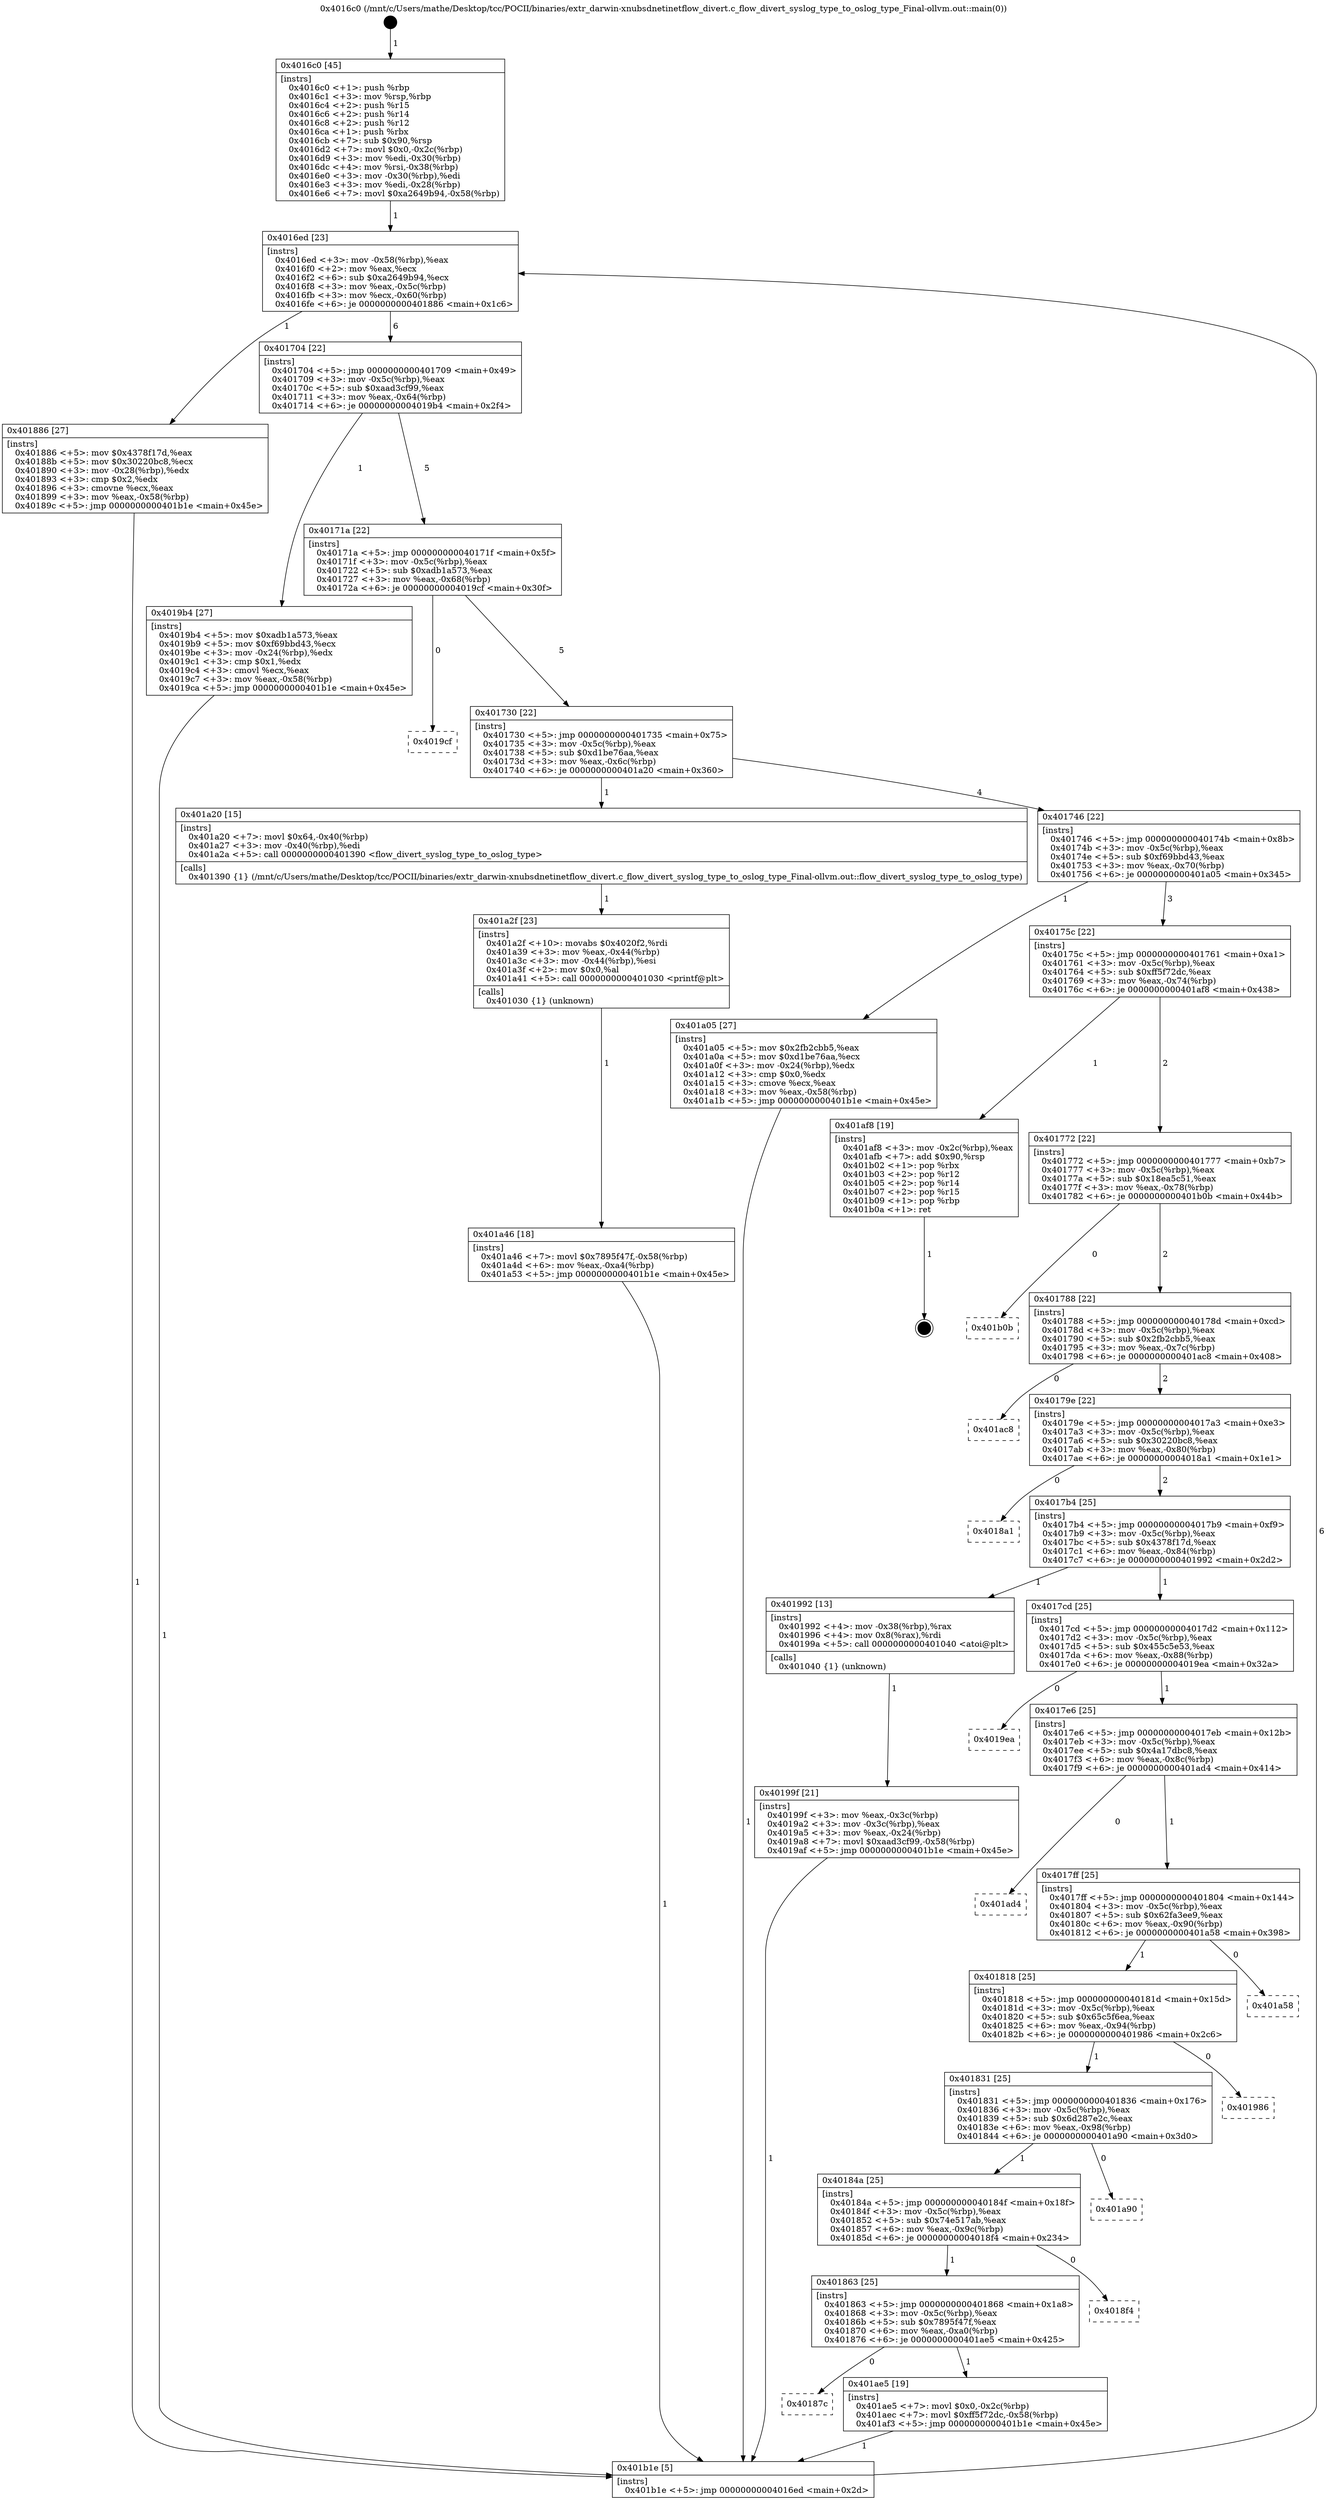 digraph "0x4016c0" {
  label = "0x4016c0 (/mnt/c/Users/mathe/Desktop/tcc/POCII/binaries/extr_darwin-xnubsdnetinetflow_divert.c_flow_divert_syslog_type_to_oslog_type_Final-ollvm.out::main(0))"
  labelloc = "t"
  node[shape=record]

  Entry [label="",width=0.3,height=0.3,shape=circle,fillcolor=black,style=filled]
  "0x4016ed" [label="{
     0x4016ed [23]\l
     | [instrs]\l
     &nbsp;&nbsp;0x4016ed \<+3\>: mov -0x58(%rbp),%eax\l
     &nbsp;&nbsp;0x4016f0 \<+2\>: mov %eax,%ecx\l
     &nbsp;&nbsp;0x4016f2 \<+6\>: sub $0xa2649b94,%ecx\l
     &nbsp;&nbsp;0x4016f8 \<+3\>: mov %eax,-0x5c(%rbp)\l
     &nbsp;&nbsp;0x4016fb \<+3\>: mov %ecx,-0x60(%rbp)\l
     &nbsp;&nbsp;0x4016fe \<+6\>: je 0000000000401886 \<main+0x1c6\>\l
  }"]
  "0x401886" [label="{
     0x401886 [27]\l
     | [instrs]\l
     &nbsp;&nbsp;0x401886 \<+5\>: mov $0x4378f17d,%eax\l
     &nbsp;&nbsp;0x40188b \<+5\>: mov $0x30220bc8,%ecx\l
     &nbsp;&nbsp;0x401890 \<+3\>: mov -0x28(%rbp),%edx\l
     &nbsp;&nbsp;0x401893 \<+3\>: cmp $0x2,%edx\l
     &nbsp;&nbsp;0x401896 \<+3\>: cmovne %ecx,%eax\l
     &nbsp;&nbsp;0x401899 \<+3\>: mov %eax,-0x58(%rbp)\l
     &nbsp;&nbsp;0x40189c \<+5\>: jmp 0000000000401b1e \<main+0x45e\>\l
  }"]
  "0x401704" [label="{
     0x401704 [22]\l
     | [instrs]\l
     &nbsp;&nbsp;0x401704 \<+5\>: jmp 0000000000401709 \<main+0x49\>\l
     &nbsp;&nbsp;0x401709 \<+3\>: mov -0x5c(%rbp),%eax\l
     &nbsp;&nbsp;0x40170c \<+5\>: sub $0xaad3cf99,%eax\l
     &nbsp;&nbsp;0x401711 \<+3\>: mov %eax,-0x64(%rbp)\l
     &nbsp;&nbsp;0x401714 \<+6\>: je 00000000004019b4 \<main+0x2f4\>\l
  }"]
  "0x401b1e" [label="{
     0x401b1e [5]\l
     | [instrs]\l
     &nbsp;&nbsp;0x401b1e \<+5\>: jmp 00000000004016ed \<main+0x2d\>\l
  }"]
  "0x4016c0" [label="{
     0x4016c0 [45]\l
     | [instrs]\l
     &nbsp;&nbsp;0x4016c0 \<+1\>: push %rbp\l
     &nbsp;&nbsp;0x4016c1 \<+3\>: mov %rsp,%rbp\l
     &nbsp;&nbsp;0x4016c4 \<+2\>: push %r15\l
     &nbsp;&nbsp;0x4016c6 \<+2\>: push %r14\l
     &nbsp;&nbsp;0x4016c8 \<+2\>: push %r12\l
     &nbsp;&nbsp;0x4016ca \<+1\>: push %rbx\l
     &nbsp;&nbsp;0x4016cb \<+7\>: sub $0x90,%rsp\l
     &nbsp;&nbsp;0x4016d2 \<+7\>: movl $0x0,-0x2c(%rbp)\l
     &nbsp;&nbsp;0x4016d9 \<+3\>: mov %edi,-0x30(%rbp)\l
     &nbsp;&nbsp;0x4016dc \<+4\>: mov %rsi,-0x38(%rbp)\l
     &nbsp;&nbsp;0x4016e0 \<+3\>: mov -0x30(%rbp),%edi\l
     &nbsp;&nbsp;0x4016e3 \<+3\>: mov %edi,-0x28(%rbp)\l
     &nbsp;&nbsp;0x4016e6 \<+7\>: movl $0xa2649b94,-0x58(%rbp)\l
  }"]
  Exit [label="",width=0.3,height=0.3,shape=circle,fillcolor=black,style=filled,peripheries=2]
  "0x4019b4" [label="{
     0x4019b4 [27]\l
     | [instrs]\l
     &nbsp;&nbsp;0x4019b4 \<+5\>: mov $0xadb1a573,%eax\l
     &nbsp;&nbsp;0x4019b9 \<+5\>: mov $0xf69bbd43,%ecx\l
     &nbsp;&nbsp;0x4019be \<+3\>: mov -0x24(%rbp),%edx\l
     &nbsp;&nbsp;0x4019c1 \<+3\>: cmp $0x1,%edx\l
     &nbsp;&nbsp;0x4019c4 \<+3\>: cmovl %ecx,%eax\l
     &nbsp;&nbsp;0x4019c7 \<+3\>: mov %eax,-0x58(%rbp)\l
     &nbsp;&nbsp;0x4019ca \<+5\>: jmp 0000000000401b1e \<main+0x45e\>\l
  }"]
  "0x40171a" [label="{
     0x40171a [22]\l
     | [instrs]\l
     &nbsp;&nbsp;0x40171a \<+5\>: jmp 000000000040171f \<main+0x5f\>\l
     &nbsp;&nbsp;0x40171f \<+3\>: mov -0x5c(%rbp),%eax\l
     &nbsp;&nbsp;0x401722 \<+5\>: sub $0xadb1a573,%eax\l
     &nbsp;&nbsp;0x401727 \<+3\>: mov %eax,-0x68(%rbp)\l
     &nbsp;&nbsp;0x40172a \<+6\>: je 00000000004019cf \<main+0x30f\>\l
  }"]
  "0x40187c" [label="{
     0x40187c\l
  }", style=dashed]
  "0x4019cf" [label="{
     0x4019cf\l
  }", style=dashed]
  "0x401730" [label="{
     0x401730 [22]\l
     | [instrs]\l
     &nbsp;&nbsp;0x401730 \<+5\>: jmp 0000000000401735 \<main+0x75\>\l
     &nbsp;&nbsp;0x401735 \<+3\>: mov -0x5c(%rbp),%eax\l
     &nbsp;&nbsp;0x401738 \<+5\>: sub $0xd1be76aa,%eax\l
     &nbsp;&nbsp;0x40173d \<+3\>: mov %eax,-0x6c(%rbp)\l
     &nbsp;&nbsp;0x401740 \<+6\>: je 0000000000401a20 \<main+0x360\>\l
  }"]
  "0x401ae5" [label="{
     0x401ae5 [19]\l
     | [instrs]\l
     &nbsp;&nbsp;0x401ae5 \<+7\>: movl $0x0,-0x2c(%rbp)\l
     &nbsp;&nbsp;0x401aec \<+7\>: movl $0xff5f72dc,-0x58(%rbp)\l
     &nbsp;&nbsp;0x401af3 \<+5\>: jmp 0000000000401b1e \<main+0x45e\>\l
  }"]
  "0x401a20" [label="{
     0x401a20 [15]\l
     | [instrs]\l
     &nbsp;&nbsp;0x401a20 \<+7\>: movl $0x64,-0x40(%rbp)\l
     &nbsp;&nbsp;0x401a27 \<+3\>: mov -0x40(%rbp),%edi\l
     &nbsp;&nbsp;0x401a2a \<+5\>: call 0000000000401390 \<flow_divert_syslog_type_to_oslog_type\>\l
     | [calls]\l
     &nbsp;&nbsp;0x401390 \{1\} (/mnt/c/Users/mathe/Desktop/tcc/POCII/binaries/extr_darwin-xnubsdnetinetflow_divert.c_flow_divert_syslog_type_to_oslog_type_Final-ollvm.out::flow_divert_syslog_type_to_oslog_type)\l
  }"]
  "0x401746" [label="{
     0x401746 [22]\l
     | [instrs]\l
     &nbsp;&nbsp;0x401746 \<+5\>: jmp 000000000040174b \<main+0x8b\>\l
     &nbsp;&nbsp;0x40174b \<+3\>: mov -0x5c(%rbp),%eax\l
     &nbsp;&nbsp;0x40174e \<+5\>: sub $0xf69bbd43,%eax\l
     &nbsp;&nbsp;0x401753 \<+3\>: mov %eax,-0x70(%rbp)\l
     &nbsp;&nbsp;0x401756 \<+6\>: je 0000000000401a05 \<main+0x345\>\l
  }"]
  "0x401863" [label="{
     0x401863 [25]\l
     | [instrs]\l
     &nbsp;&nbsp;0x401863 \<+5\>: jmp 0000000000401868 \<main+0x1a8\>\l
     &nbsp;&nbsp;0x401868 \<+3\>: mov -0x5c(%rbp),%eax\l
     &nbsp;&nbsp;0x40186b \<+5\>: sub $0x7895f47f,%eax\l
     &nbsp;&nbsp;0x401870 \<+6\>: mov %eax,-0xa0(%rbp)\l
     &nbsp;&nbsp;0x401876 \<+6\>: je 0000000000401ae5 \<main+0x425\>\l
  }"]
  "0x401a05" [label="{
     0x401a05 [27]\l
     | [instrs]\l
     &nbsp;&nbsp;0x401a05 \<+5\>: mov $0x2fb2cbb5,%eax\l
     &nbsp;&nbsp;0x401a0a \<+5\>: mov $0xd1be76aa,%ecx\l
     &nbsp;&nbsp;0x401a0f \<+3\>: mov -0x24(%rbp),%edx\l
     &nbsp;&nbsp;0x401a12 \<+3\>: cmp $0x0,%edx\l
     &nbsp;&nbsp;0x401a15 \<+3\>: cmove %ecx,%eax\l
     &nbsp;&nbsp;0x401a18 \<+3\>: mov %eax,-0x58(%rbp)\l
     &nbsp;&nbsp;0x401a1b \<+5\>: jmp 0000000000401b1e \<main+0x45e\>\l
  }"]
  "0x40175c" [label="{
     0x40175c [22]\l
     | [instrs]\l
     &nbsp;&nbsp;0x40175c \<+5\>: jmp 0000000000401761 \<main+0xa1\>\l
     &nbsp;&nbsp;0x401761 \<+3\>: mov -0x5c(%rbp),%eax\l
     &nbsp;&nbsp;0x401764 \<+5\>: sub $0xff5f72dc,%eax\l
     &nbsp;&nbsp;0x401769 \<+3\>: mov %eax,-0x74(%rbp)\l
     &nbsp;&nbsp;0x40176c \<+6\>: je 0000000000401af8 \<main+0x438\>\l
  }"]
  "0x4018f4" [label="{
     0x4018f4\l
  }", style=dashed]
  "0x401af8" [label="{
     0x401af8 [19]\l
     | [instrs]\l
     &nbsp;&nbsp;0x401af8 \<+3\>: mov -0x2c(%rbp),%eax\l
     &nbsp;&nbsp;0x401afb \<+7\>: add $0x90,%rsp\l
     &nbsp;&nbsp;0x401b02 \<+1\>: pop %rbx\l
     &nbsp;&nbsp;0x401b03 \<+2\>: pop %r12\l
     &nbsp;&nbsp;0x401b05 \<+2\>: pop %r14\l
     &nbsp;&nbsp;0x401b07 \<+2\>: pop %r15\l
     &nbsp;&nbsp;0x401b09 \<+1\>: pop %rbp\l
     &nbsp;&nbsp;0x401b0a \<+1\>: ret\l
  }"]
  "0x401772" [label="{
     0x401772 [22]\l
     | [instrs]\l
     &nbsp;&nbsp;0x401772 \<+5\>: jmp 0000000000401777 \<main+0xb7\>\l
     &nbsp;&nbsp;0x401777 \<+3\>: mov -0x5c(%rbp),%eax\l
     &nbsp;&nbsp;0x40177a \<+5\>: sub $0x18ea5c51,%eax\l
     &nbsp;&nbsp;0x40177f \<+3\>: mov %eax,-0x78(%rbp)\l
     &nbsp;&nbsp;0x401782 \<+6\>: je 0000000000401b0b \<main+0x44b\>\l
  }"]
  "0x40184a" [label="{
     0x40184a [25]\l
     | [instrs]\l
     &nbsp;&nbsp;0x40184a \<+5\>: jmp 000000000040184f \<main+0x18f\>\l
     &nbsp;&nbsp;0x40184f \<+3\>: mov -0x5c(%rbp),%eax\l
     &nbsp;&nbsp;0x401852 \<+5\>: sub $0x74e517ab,%eax\l
     &nbsp;&nbsp;0x401857 \<+6\>: mov %eax,-0x9c(%rbp)\l
     &nbsp;&nbsp;0x40185d \<+6\>: je 00000000004018f4 \<main+0x234\>\l
  }"]
  "0x401b0b" [label="{
     0x401b0b\l
  }", style=dashed]
  "0x401788" [label="{
     0x401788 [22]\l
     | [instrs]\l
     &nbsp;&nbsp;0x401788 \<+5\>: jmp 000000000040178d \<main+0xcd\>\l
     &nbsp;&nbsp;0x40178d \<+3\>: mov -0x5c(%rbp),%eax\l
     &nbsp;&nbsp;0x401790 \<+5\>: sub $0x2fb2cbb5,%eax\l
     &nbsp;&nbsp;0x401795 \<+3\>: mov %eax,-0x7c(%rbp)\l
     &nbsp;&nbsp;0x401798 \<+6\>: je 0000000000401ac8 \<main+0x408\>\l
  }"]
  "0x401a90" [label="{
     0x401a90\l
  }", style=dashed]
  "0x401ac8" [label="{
     0x401ac8\l
  }", style=dashed]
  "0x40179e" [label="{
     0x40179e [22]\l
     | [instrs]\l
     &nbsp;&nbsp;0x40179e \<+5\>: jmp 00000000004017a3 \<main+0xe3\>\l
     &nbsp;&nbsp;0x4017a3 \<+3\>: mov -0x5c(%rbp),%eax\l
     &nbsp;&nbsp;0x4017a6 \<+5\>: sub $0x30220bc8,%eax\l
     &nbsp;&nbsp;0x4017ab \<+3\>: mov %eax,-0x80(%rbp)\l
     &nbsp;&nbsp;0x4017ae \<+6\>: je 00000000004018a1 \<main+0x1e1\>\l
  }"]
  "0x401831" [label="{
     0x401831 [25]\l
     | [instrs]\l
     &nbsp;&nbsp;0x401831 \<+5\>: jmp 0000000000401836 \<main+0x176\>\l
     &nbsp;&nbsp;0x401836 \<+3\>: mov -0x5c(%rbp),%eax\l
     &nbsp;&nbsp;0x401839 \<+5\>: sub $0x6d287e2c,%eax\l
     &nbsp;&nbsp;0x40183e \<+6\>: mov %eax,-0x98(%rbp)\l
     &nbsp;&nbsp;0x401844 \<+6\>: je 0000000000401a90 \<main+0x3d0\>\l
  }"]
  "0x4018a1" [label="{
     0x4018a1\l
  }", style=dashed]
  "0x4017b4" [label="{
     0x4017b4 [25]\l
     | [instrs]\l
     &nbsp;&nbsp;0x4017b4 \<+5\>: jmp 00000000004017b9 \<main+0xf9\>\l
     &nbsp;&nbsp;0x4017b9 \<+3\>: mov -0x5c(%rbp),%eax\l
     &nbsp;&nbsp;0x4017bc \<+5\>: sub $0x4378f17d,%eax\l
     &nbsp;&nbsp;0x4017c1 \<+6\>: mov %eax,-0x84(%rbp)\l
     &nbsp;&nbsp;0x4017c7 \<+6\>: je 0000000000401992 \<main+0x2d2\>\l
  }"]
  "0x401986" [label="{
     0x401986\l
  }", style=dashed]
  "0x401992" [label="{
     0x401992 [13]\l
     | [instrs]\l
     &nbsp;&nbsp;0x401992 \<+4\>: mov -0x38(%rbp),%rax\l
     &nbsp;&nbsp;0x401996 \<+4\>: mov 0x8(%rax),%rdi\l
     &nbsp;&nbsp;0x40199a \<+5\>: call 0000000000401040 \<atoi@plt\>\l
     | [calls]\l
     &nbsp;&nbsp;0x401040 \{1\} (unknown)\l
  }"]
  "0x4017cd" [label="{
     0x4017cd [25]\l
     | [instrs]\l
     &nbsp;&nbsp;0x4017cd \<+5\>: jmp 00000000004017d2 \<main+0x112\>\l
     &nbsp;&nbsp;0x4017d2 \<+3\>: mov -0x5c(%rbp),%eax\l
     &nbsp;&nbsp;0x4017d5 \<+5\>: sub $0x455c5e53,%eax\l
     &nbsp;&nbsp;0x4017da \<+6\>: mov %eax,-0x88(%rbp)\l
     &nbsp;&nbsp;0x4017e0 \<+6\>: je 00000000004019ea \<main+0x32a\>\l
  }"]
  "0x40199f" [label="{
     0x40199f [21]\l
     | [instrs]\l
     &nbsp;&nbsp;0x40199f \<+3\>: mov %eax,-0x3c(%rbp)\l
     &nbsp;&nbsp;0x4019a2 \<+3\>: mov -0x3c(%rbp),%eax\l
     &nbsp;&nbsp;0x4019a5 \<+3\>: mov %eax,-0x24(%rbp)\l
     &nbsp;&nbsp;0x4019a8 \<+7\>: movl $0xaad3cf99,-0x58(%rbp)\l
     &nbsp;&nbsp;0x4019af \<+5\>: jmp 0000000000401b1e \<main+0x45e\>\l
  }"]
  "0x401a2f" [label="{
     0x401a2f [23]\l
     | [instrs]\l
     &nbsp;&nbsp;0x401a2f \<+10\>: movabs $0x4020f2,%rdi\l
     &nbsp;&nbsp;0x401a39 \<+3\>: mov %eax,-0x44(%rbp)\l
     &nbsp;&nbsp;0x401a3c \<+3\>: mov -0x44(%rbp),%esi\l
     &nbsp;&nbsp;0x401a3f \<+2\>: mov $0x0,%al\l
     &nbsp;&nbsp;0x401a41 \<+5\>: call 0000000000401030 \<printf@plt\>\l
     | [calls]\l
     &nbsp;&nbsp;0x401030 \{1\} (unknown)\l
  }"]
  "0x401a46" [label="{
     0x401a46 [18]\l
     | [instrs]\l
     &nbsp;&nbsp;0x401a46 \<+7\>: movl $0x7895f47f,-0x58(%rbp)\l
     &nbsp;&nbsp;0x401a4d \<+6\>: mov %eax,-0xa4(%rbp)\l
     &nbsp;&nbsp;0x401a53 \<+5\>: jmp 0000000000401b1e \<main+0x45e\>\l
  }"]
  "0x401818" [label="{
     0x401818 [25]\l
     | [instrs]\l
     &nbsp;&nbsp;0x401818 \<+5\>: jmp 000000000040181d \<main+0x15d\>\l
     &nbsp;&nbsp;0x40181d \<+3\>: mov -0x5c(%rbp),%eax\l
     &nbsp;&nbsp;0x401820 \<+5\>: sub $0x65c5f6ea,%eax\l
     &nbsp;&nbsp;0x401825 \<+6\>: mov %eax,-0x94(%rbp)\l
     &nbsp;&nbsp;0x40182b \<+6\>: je 0000000000401986 \<main+0x2c6\>\l
  }"]
  "0x4019ea" [label="{
     0x4019ea\l
  }", style=dashed]
  "0x4017e6" [label="{
     0x4017e6 [25]\l
     | [instrs]\l
     &nbsp;&nbsp;0x4017e6 \<+5\>: jmp 00000000004017eb \<main+0x12b\>\l
     &nbsp;&nbsp;0x4017eb \<+3\>: mov -0x5c(%rbp),%eax\l
     &nbsp;&nbsp;0x4017ee \<+5\>: sub $0x4a17dbc8,%eax\l
     &nbsp;&nbsp;0x4017f3 \<+6\>: mov %eax,-0x8c(%rbp)\l
     &nbsp;&nbsp;0x4017f9 \<+6\>: je 0000000000401ad4 \<main+0x414\>\l
  }"]
  "0x401a58" [label="{
     0x401a58\l
  }", style=dashed]
  "0x401ad4" [label="{
     0x401ad4\l
  }", style=dashed]
  "0x4017ff" [label="{
     0x4017ff [25]\l
     | [instrs]\l
     &nbsp;&nbsp;0x4017ff \<+5\>: jmp 0000000000401804 \<main+0x144\>\l
     &nbsp;&nbsp;0x401804 \<+3\>: mov -0x5c(%rbp),%eax\l
     &nbsp;&nbsp;0x401807 \<+5\>: sub $0x62fa3ee9,%eax\l
     &nbsp;&nbsp;0x40180c \<+6\>: mov %eax,-0x90(%rbp)\l
     &nbsp;&nbsp;0x401812 \<+6\>: je 0000000000401a58 \<main+0x398\>\l
  }"]
  Entry -> "0x4016c0" [label=" 1"]
  "0x4016ed" -> "0x401886" [label=" 1"]
  "0x4016ed" -> "0x401704" [label=" 6"]
  "0x401886" -> "0x401b1e" [label=" 1"]
  "0x4016c0" -> "0x4016ed" [label=" 1"]
  "0x401b1e" -> "0x4016ed" [label=" 6"]
  "0x401af8" -> Exit [label=" 1"]
  "0x401704" -> "0x4019b4" [label=" 1"]
  "0x401704" -> "0x40171a" [label=" 5"]
  "0x401ae5" -> "0x401b1e" [label=" 1"]
  "0x40171a" -> "0x4019cf" [label=" 0"]
  "0x40171a" -> "0x401730" [label=" 5"]
  "0x401863" -> "0x40187c" [label=" 0"]
  "0x401730" -> "0x401a20" [label=" 1"]
  "0x401730" -> "0x401746" [label=" 4"]
  "0x401863" -> "0x401ae5" [label=" 1"]
  "0x401746" -> "0x401a05" [label=" 1"]
  "0x401746" -> "0x40175c" [label=" 3"]
  "0x40184a" -> "0x401863" [label=" 1"]
  "0x40175c" -> "0x401af8" [label=" 1"]
  "0x40175c" -> "0x401772" [label=" 2"]
  "0x40184a" -> "0x4018f4" [label=" 0"]
  "0x401772" -> "0x401b0b" [label=" 0"]
  "0x401772" -> "0x401788" [label=" 2"]
  "0x401831" -> "0x40184a" [label=" 1"]
  "0x401788" -> "0x401ac8" [label=" 0"]
  "0x401788" -> "0x40179e" [label=" 2"]
  "0x401831" -> "0x401a90" [label=" 0"]
  "0x40179e" -> "0x4018a1" [label=" 0"]
  "0x40179e" -> "0x4017b4" [label=" 2"]
  "0x401818" -> "0x401831" [label=" 1"]
  "0x4017b4" -> "0x401992" [label=" 1"]
  "0x4017b4" -> "0x4017cd" [label=" 1"]
  "0x401992" -> "0x40199f" [label=" 1"]
  "0x40199f" -> "0x401b1e" [label=" 1"]
  "0x4019b4" -> "0x401b1e" [label=" 1"]
  "0x401a05" -> "0x401b1e" [label=" 1"]
  "0x401a20" -> "0x401a2f" [label=" 1"]
  "0x401a2f" -> "0x401a46" [label=" 1"]
  "0x401a46" -> "0x401b1e" [label=" 1"]
  "0x401818" -> "0x401986" [label=" 0"]
  "0x4017cd" -> "0x4019ea" [label=" 0"]
  "0x4017cd" -> "0x4017e6" [label=" 1"]
  "0x4017ff" -> "0x401818" [label=" 1"]
  "0x4017e6" -> "0x401ad4" [label=" 0"]
  "0x4017e6" -> "0x4017ff" [label=" 1"]
  "0x4017ff" -> "0x401a58" [label=" 0"]
}
